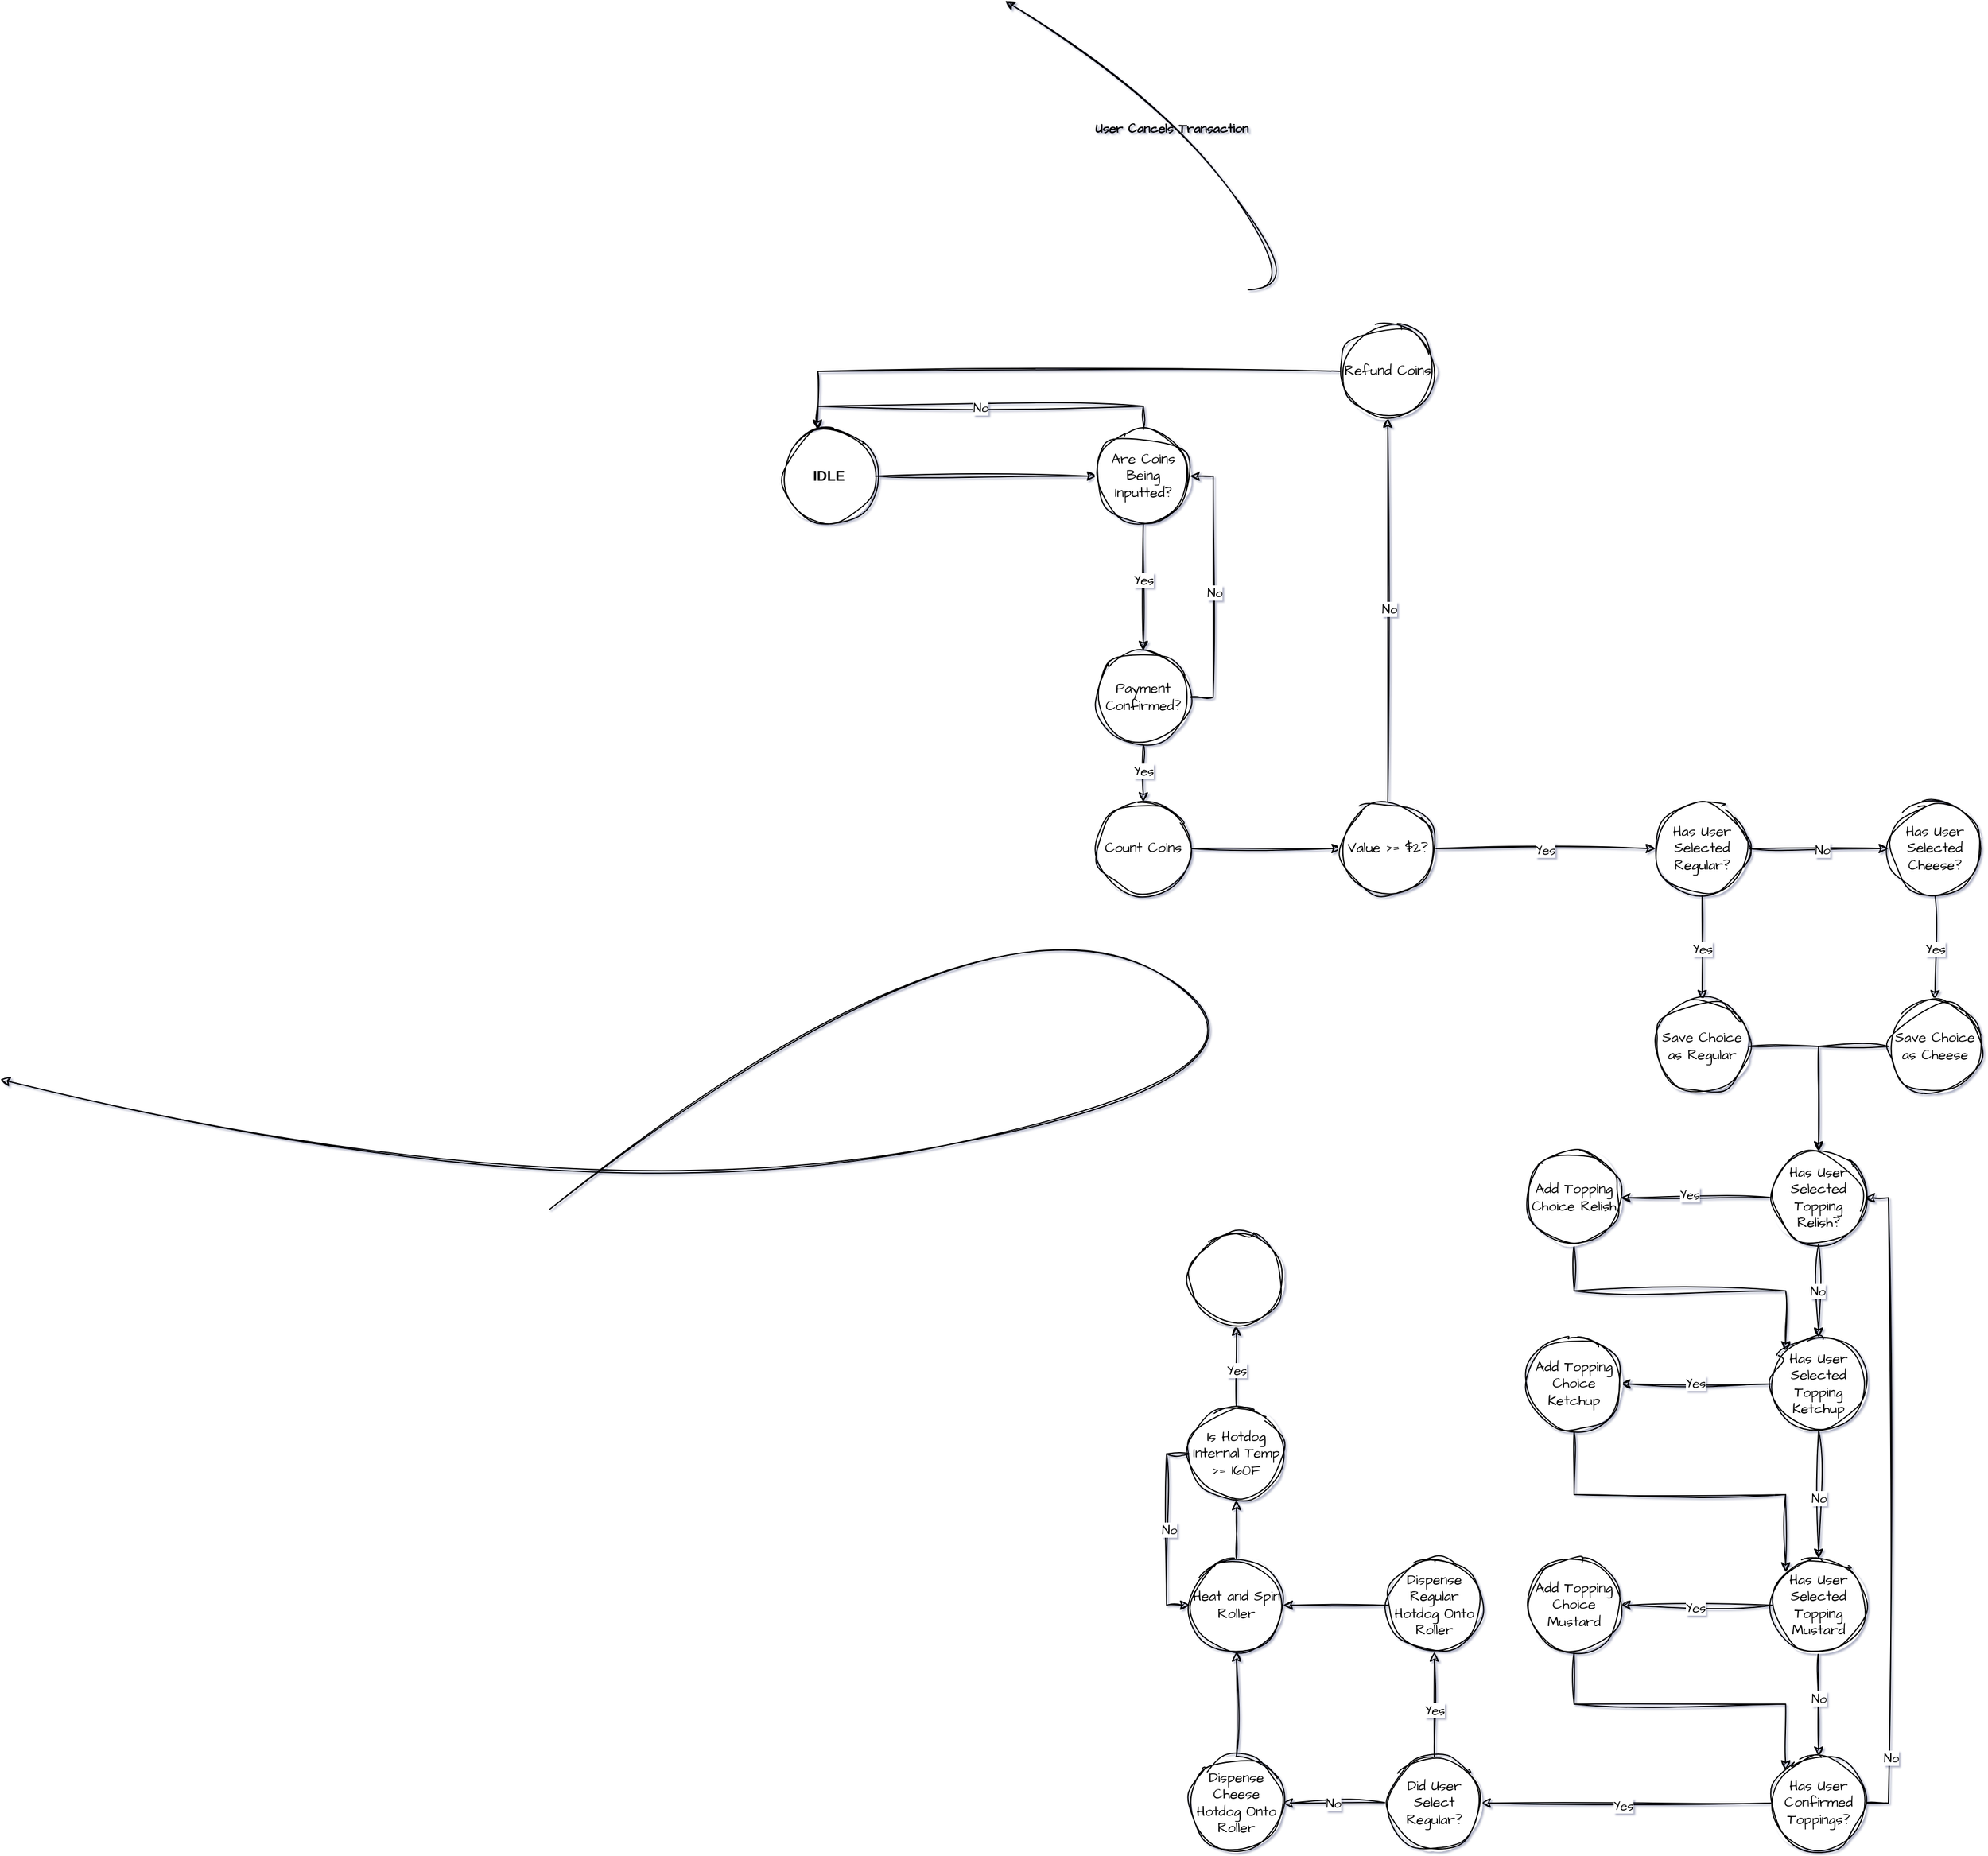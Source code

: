 <mxfile version="26.1.0">
  <diagram name="Page-1" id="U4V6xatmF68YJFIn0LP2">
    <mxGraphModel dx="844" dy="484" grid="1" gridSize="10" guides="1" tooltips="1" connect="1" arrows="1" fold="1" page="1" pageScale="1" pageWidth="1700" pageHeight="1100" background="#ffffff" math="0" shadow="1">
      <root>
        <mxCell id="0" />
        <mxCell id="1" parent="0" />
        <mxCell id="KEaNiY5kpgW1-jal7auj-26" value="" style="curved=1;endArrow=classic;html=1;rounded=0;hachureGap=4;fontFamily=Architects Daughter;fontSource=https%3A%2F%2Ffonts.googleapis.com%2Fcss%3Ffamily%3DArchitects%2BDaughter;exitX=1;exitY=0.5;exitDx=0;exitDy=0;entryX=1.017;entryY=0.647;entryDx=0;entryDy=0;entryPerimeter=0;sketch=1;curveFitting=1;jiggle=2;labelBackgroundColor=none;fontColor=default;" parent="1" source="KEaNiY5kpgW1-jal7auj-17" edge="1">
          <mxGeometry width="50" height="50" relative="1" as="geometry">
            <mxPoint x="910" y="80" as="sourcePoint" />
            <mxPoint x="701.36" y="-168.24" as="targetPoint" />
            <Array as="points">
              <mxPoint x="960" y="80" />
              <mxPoint x="830" y="-90" />
            </Array>
          </mxGeometry>
        </mxCell>
        <mxCell id="KEaNiY5kpgW1-jal7auj-27" value="&lt;b&gt;User Cancels Transaction&lt;/b&gt;" style="edgeLabel;html=1;align=center;verticalAlign=middle;resizable=0;points=[];hachureGap=4;fontFamily=Architects Daughter;fontSource=https%3A%2F%2Ffonts.googleapis.com%2Fcss%3Ffamily%3DArchitects%2BDaughter;sketch=1;curveFitting=1;jiggle=2;labelBackgroundColor=none;" parent="KEaNiY5kpgW1-jal7auj-26" vertex="1" connectable="0">
          <mxGeometry x="0.118" y="8" relative="1" as="geometry">
            <mxPoint as="offset" />
          </mxGeometry>
        </mxCell>
        <mxCell id="KEaNiY5kpgW1-jal7auj-91" value="" style="curved=1;endArrow=classic;html=1;rounded=0;hachureGap=4;fontFamily=Architects Daughter;fontSource=https%3A%2F%2Ffonts.googleapis.com%2Fcss%3Ffamily%3DArchitects%2BDaughter;exitX=1;exitY=0.5;exitDx=0;exitDy=0;entryX=1;entryY=1;entryDx=0;entryDy=0;sketch=1;curveFitting=1;jiggle=2;labelBackgroundColor=none;fontColor=default;" parent="1" source="KEaNiY5kpgW1-jal7auj-72" edge="1">
          <mxGeometry width="50" height="50" relative="1" as="geometry">
            <mxPoint x="310" y="870" as="sourcePoint" />
            <mxPoint x="-161.716" y="758.284" as="targetPoint" />
            <Array as="points">
              <mxPoint x="680" y="580" />
              <mxPoint x="980" y="750" />
              <mxPoint x="320" y="880" />
            </Array>
          </mxGeometry>
        </mxCell>
        <mxCell id="k-KUDZji_HKv26gU6EQP-1" value="&lt;b&gt;IDLE&lt;/b&gt;" style="ellipse;whiteSpace=wrap;html=1;aspect=fixed;sketch=1;curveFitting=1;jiggle=2;labelBackgroundColor=none;" vertex="1" parent="1">
          <mxGeometry x="510" y="200" width="80" height="80" as="geometry" />
        </mxCell>
        <mxCell id="k-KUDZji_HKv26gU6EQP-2" value="" style="endArrow=classic;html=1;rounded=0;sketch=1;hachureGap=4;jiggle=2;curveFitting=1;fontFamily=Architects Daughter;fontSource=https%3A%2F%2Ffonts.googleapis.com%2Fcss%3Ffamily%3DArchitects%2BDaughter;fontColor=default;exitX=1;exitY=0.5;exitDx=0;exitDy=0;entryX=0;entryY=0.5;entryDx=0;entryDy=0;labelBackgroundColor=none;" edge="1" parent="1" source="k-KUDZji_HKv26gU6EQP-1" target="k-KUDZji_HKv26gU6EQP-3">
          <mxGeometry width="50" height="50" relative="1" as="geometry">
            <mxPoint x="740" y="170" as="sourcePoint" />
            <mxPoint x="780" y="240" as="targetPoint" />
          </mxGeometry>
        </mxCell>
        <mxCell id="k-KUDZji_HKv26gU6EQP-8" style="edgeStyle=orthogonalEdgeStyle;rounded=0;sketch=1;hachureGap=4;jiggle=2;curveFitting=1;orthogonalLoop=1;jettySize=auto;html=1;exitX=0.5;exitY=1;exitDx=0;exitDy=0;entryX=0.5;entryY=0;entryDx=0;entryDy=0;fontFamily=Architects Daughter;fontSource=https%3A%2F%2Ffonts.googleapis.com%2Fcss%3Ffamily%3DArchitects%2BDaughter;" edge="1" parent="1" source="k-KUDZji_HKv26gU6EQP-3" target="k-KUDZji_HKv26gU6EQP-7">
          <mxGeometry relative="1" as="geometry" />
        </mxCell>
        <mxCell id="k-KUDZji_HKv26gU6EQP-9" value="Yes" style="edgeLabel;html=1;align=center;verticalAlign=middle;resizable=0;points=[];sketch=1;hachureGap=4;jiggle=2;curveFitting=1;fontFamily=Architects Daughter;fontSource=https%3A%2F%2Ffonts.googleapis.com%2Fcss%3Ffamily%3DArchitects%2BDaughter;" vertex="1" connectable="0" parent="k-KUDZji_HKv26gU6EQP-8">
          <mxGeometry x="-0.109" relative="1" as="geometry">
            <mxPoint as="offset" />
          </mxGeometry>
        </mxCell>
        <mxCell id="k-KUDZji_HKv26gU6EQP-3" value="Are Coins Being Inputted?" style="ellipse;whiteSpace=wrap;html=1;aspect=fixed;sketch=1;hachureGap=4;jiggle=2;curveFitting=1;fontFamily=Architects Daughter;fontSource=https%3A%2F%2Ffonts.googleapis.com%2Fcss%3Ffamily%3DArchitects%2BDaughter;labelBackgroundColor=none;" vertex="1" parent="1">
          <mxGeometry x="780" y="200" width="80" height="80" as="geometry" />
        </mxCell>
        <mxCell id="k-KUDZji_HKv26gU6EQP-4" style="edgeStyle=orthogonalEdgeStyle;rounded=0;sketch=1;hachureGap=4;jiggle=2;curveFitting=1;orthogonalLoop=1;jettySize=auto;html=1;exitX=0.5;exitY=0;exitDx=0;exitDy=0;entryX=0.375;entryY=0;entryDx=0;entryDy=0;entryPerimeter=0;fontFamily=Architects Daughter;fontSource=https%3A%2F%2Ffonts.googleapis.com%2Fcss%3Ffamily%3DArchitects%2BDaughter;fontColor=default;labelBackgroundColor=none;" edge="1" parent="1" source="k-KUDZji_HKv26gU6EQP-3" target="k-KUDZji_HKv26gU6EQP-1">
          <mxGeometry relative="1" as="geometry" />
        </mxCell>
        <mxCell id="k-KUDZji_HKv26gU6EQP-6" value="No" style="edgeLabel;html=1;align=center;verticalAlign=middle;resizable=0;points=[];sketch=1;hachureGap=4;jiggle=2;curveFitting=1;fontFamily=Architects Daughter;fontSource=https%3A%2F%2Ffonts.googleapis.com%2Fcss%3Ffamily%3DArchitects%2BDaughter;" vertex="1" connectable="0" parent="k-KUDZji_HKv26gU6EQP-4">
          <mxGeometry x="0.004" y="1" relative="1" as="geometry">
            <mxPoint as="offset" />
          </mxGeometry>
        </mxCell>
        <mxCell id="k-KUDZji_HKv26gU6EQP-11" style="edgeStyle=orthogonalEdgeStyle;rounded=0;sketch=1;hachureGap=4;jiggle=2;curveFitting=1;orthogonalLoop=1;jettySize=auto;html=1;exitX=1;exitY=0.5;exitDx=0;exitDy=0;entryX=1;entryY=0.5;entryDx=0;entryDy=0;fontFamily=Architects Daughter;fontSource=https%3A%2F%2Ffonts.googleapis.com%2Fcss%3Ffamily%3DArchitects%2BDaughter;" edge="1" parent="1" source="k-KUDZji_HKv26gU6EQP-7" target="k-KUDZji_HKv26gU6EQP-3">
          <mxGeometry relative="1" as="geometry" />
        </mxCell>
        <mxCell id="k-KUDZji_HKv26gU6EQP-12" value="No" style="edgeLabel;html=1;align=center;verticalAlign=middle;resizable=0;points=[];sketch=1;hachureGap=4;jiggle=2;curveFitting=1;fontFamily=Architects Daughter;fontSource=https%3A%2F%2Ffonts.googleapis.com%2Fcss%3Ffamily%3DArchitects%2BDaughter;" vertex="1" connectable="0" parent="k-KUDZji_HKv26gU6EQP-11">
          <mxGeometry x="-0.043" y="-1" relative="1" as="geometry">
            <mxPoint as="offset" />
          </mxGeometry>
        </mxCell>
        <mxCell id="k-KUDZji_HKv26gU6EQP-14" style="edgeStyle=orthogonalEdgeStyle;rounded=0;sketch=1;hachureGap=4;jiggle=2;curveFitting=1;orthogonalLoop=1;jettySize=auto;html=1;exitX=0.5;exitY=1;exitDx=0;exitDy=0;entryX=0.5;entryY=0;entryDx=0;entryDy=0;fontFamily=Architects Daughter;fontSource=https%3A%2F%2Ffonts.googleapis.com%2Fcss%3Ffamily%3DArchitects%2BDaughter;" edge="1" parent="1" source="k-KUDZji_HKv26gU6EQP-7" target="k-KUDZji_HKv26gU6EQP-10">
          <mxGeometry relative="1" as="geometry" />
        </mxCell>
        <mxCell id="k-KUDZji_HKv26gU6EQP-15" value="Yes" style="edgeLabel;html=1;align=center;verticalAlign=middle;resizable=0;points=[];sketch=1;hachureGap=4;jiggle=2;curveFitting=1;fontFamily=Architects Daughter;fontSource=https%3A%2F%2Ffonts.googleapis.com%2Fcss%3Ffamily%3DArchitects%2BDaughter;" vertex="1" connectable="0" parent="k-KUDZji_HKv26gU6EQP-14">
          <mxGeometry x="-0.102" y="3" relative="1" as="geometry">
            <mxPoint x="-3" as="offset" />
          </mxGeometry>
        </mxCell>
        <mxCell id="k-KUDZji_HKv26gU6EQP-7" value="Payment Confirmed?" style="ellipse;whiteSpace=wrap;html=1;aspect=fixed;sketch=1;hachureGap=4;jiggle=2;curveFitting=1;fontFamily=Architects Daughter;fontSource=https%3A%2F%2Ffonts.googleapis.com%2Fcss%3Ffamily%3DArchitects%2BDaughter;" vertex="1" parent="1">
          <mxGeometry x="780" y="390" width="80" height="80" as="geometry" />
        </mxCell>
        <mxCell id="k-KUDZji_HKv26gU6EQP-17" style="edgeStyle=orthogonalEdgeStyle;rounded=0;sketch=1;hachureGap=4;jiggle=2;curveFitting=1;orthogonalLoop=1;jettySize=auto;html=1;exitX=1;exitY=0.5;exitDx=0;exitDy=0;entryX=0;entryY=0.5;entryDx=0;entryDy=0;fontFamily=Architects Daughter;fontSource=https%3A%2F%2Ffonts.googleapis.com%2Fcss%3Ffamily%3DArchitects%2BDaughter;" edge="1" parent="1" source="k-KUDZji_HKv26gU6EQP-10" target="k-KUDZji_HKv26gU6EQP-16">
          <mxGeometry relative="1" as="geometry" />
        </mxCell>
        <mxCell id="k-KUDZji_HKv26gU6EQP-10" value="Count Coins" style="ellipse;whiteSpace=wrap;html=1;aspect=fixed;sketch=1;hachureGap=4;jiggle=2;curveFitting=1;fontFamily=Architects Daughter;fontSource=https%3A%2F%2Ffonts.googleapis.com%2Fcss%3Ffamily%3DArchitects%2BDaughter;" vertex="1" parent="1">
          <mxGeometry x="780" y="520" width="80" height="80" as="geometry" />
        </mxCell>
        <mxCell id="k-KUDZji_HKv26gU6EQP-19" style="edgeStyle=orthogonalEdgeStyle;rounded=0;sketch=1;hachureGap=4;jiggle=2;curveFitting=1;orthogonalLoop=1;jettySize=auto;html=1;exitX=0.5;exitY=0;exitDx=0;exitDy=0;entryX=0.5;entryY=1;entryDx=0;entryDy=0;fontFamily=Architects Daughter;fontSource=https%3A%2F%2Ffonts.googleapis.com%2Fcss%3Ffamily%3DArchitects%2BDaughter;" edge="1" parent="1" source="k-KUDZji_HKv26gU6EQP-16" target="k-KUDZji_HKv26gU6EQP-18">
          <mxGeometry relative="1" as="geometry" />
        </mxCell>
        <mxCell id="k-KUDZji_HKv26gU6EQP-20" value="No" style="edgeLabel;html=1;align=center;verticalAlign=middle;resizable=0;points=[];sketch=1;hachureGap=4;jiggle=2;curveFitting=1;fontFamily=Architects Daughter;fontSource=https%3A%2F%2Ffonts.googleapis.com%2Fcss%3Ffamily%3DArchitects%2BDaughter;" vertex="1" connectable="0" parent="k-KUDZji_HKv26gU6EQP-19">
          <mxGeometry x="0.006" y="-1" relative="1" as="geometry">
            <mxPoint as="offset" />
          </mxGeometry>
        </mxCell>
        <mxCell id="k-KUDZji_HKv26gU6EQP-23" style="edgeStyle=orthogonalEdgeStyle;rounded=0;sketch=1;hachureGap=4;jiggle=2;curveFitting=1;orthogonalLoop=1;jettySize=auto;html=1;exitX=1;exitY=0.5;exitDx=0;exitDy=0;entryX=0;entryY=0.5;entryDx=0;entryDy=0;fontFamily=Architects Daughter;fontSource=https%3A%2F%2Ffonts.googleapis.com%2Fcss%3Ffamily%3DArchitects%2BDaughter;" edge="1" parent="1" source="k-KUDZji_HKv26gU6EQP-16" target="k-KUDZji_HKv26gU6EQP-22">
          <mxGeometry relative="1" as="geometry" />
        </mxCell>
        <mxCell id="k-KUDZji_HKv26gU6EQP-24" value="Yes" style="edgeLabel;html=1;align=center;verticalAlign=middle;resizable=0;points=[];sketch=1;hachureGap=4;jiggle=2;curveFitting=1;fontFamily=Architects Daughter;fontSource=https%3A%2F%2Ffonts.googleapis.com%2Fcss%3Ffamily%3DArchitects%2BDaughter;" vertex="1" connectable="0" parent="k-KUDZji_HKv26gU6EQP-23">
          <mxGeometry y="-1" relative="1" as="geometry">
            <mxPoint as="offset" />
          </mxGeometry>
        </mxCell>
        <mxCell id="k-KUDZji_HKv26gU6EQP-16" value="Value &amp;gt;= $2?" style="ellipse;whiteSpace=wrap;html=1;aspect=fixed;sketch=1;hachureGap=4;jiggle=2;curveFitting=1;fontFamily=Architects Daughter;fontSource=https%3A%2F%2Ffonts.googleapis.com%2Fcss%3Ffamily%3DArchitects%2BDaughter;" vertex="1" parent="1">
          <mxGeometry x="990" y="520" width="80" height="80" as="geometry" />
        </mxCell>
        <mxCell id="k-KUDZji_HKv26gU6EQP-21" style="edgeStyle=orthogonalEdgeStyle;rounded=0;sketch=1;hachureGap=4;jiggle=2;curveFitting=1;orthogonalLoop=1;jettySize=auto;html=1;exitX=0;exitY=0.5;exitDx=0;exitDy=0;fontFamily=Architects Daughter;fontSource=https%3A%2F%2Ffonts.googleapis.com%2Fcss%3Ffamily%3DArchitects%2BDaughter;" edge="1" parent="1" source="k-KUDZji_HKv26gU6EQP-18">
          <mxGeometry relative="1" as="geometry">
            <mxPoint x="540" y="200.0" as="targetPoint" />
          </mxGeometry>
        </mxCell>
        <mxCell id="k-KUDZji_HKv26gU6EQP-18" value="Refund Coins" style="ellipse;whiteSpace=wrap;html=1;aspect=fixed;sketch=1;hachureGap=4;jiggle=2;curveFitting=1;fontFamily=Architects Daughter;fontSource=https%3A%2F%2Ffonts.googleapis.com%2Fcss%3Ffamily%3DArchitects%2BDaughter;" vertex="1" parent="1">
          <mxGeometry x="990" y="110" width="80" height="80" as="geometry" />
        </mxCell>
        <mxCell id="k-KUDZji_HKv26gU6EQP-26" style="edgeStyle=orthogonalEdgeStyle;rounded=0;sketch=1;hachureGap=4;jiggle=2;curveFitting=1;orthogonalLoop=1;jettySize=auto;html=1;exitX=1;exitY=0.5;exitDx=0;exitDy=0;entryX=0;entryY=0.5;entryDx=0;entryDy=0;fontFamily=Architects Daughter;fontSource=https%3A%2F%2Ffonts.googleapis.com%2Fcss%3Ffamily%3DArchitects%2BDaughter;" edge="1" parent="1" source="k-KUDZji_HKv26gU6EQP-22" target="k-KUDZji_HKv26gU6EQP-25">
          <mxGeometry relative="1" as="geometry" />
        </mxCell>
        <mxCell id="k-KUDZji_HKv26gU6EQP-27" value="No" style="edgeLabel;html=1;align=center;verticalAlign=middle;resizable=0;points=[];sketch=1;hachureGap=4;jiggle=2;curveFitting=1;fontFamily=Architects Daughter;fontSource=https%3A%2F%2Ffonts.googleapis.com%2Fcss%3Ffamily%3DArchitects%2BDaughter;" vertex="1" connectable="0" parent="k-KUDZji_HKv26gU6EQP-26">
          <mxGeometry x="0.053" y="-1" relative="1" as="geometry">
            <mxPoint as="offset" />
          </mxGeometry>
        </mxCell>
        <mxCell id="k-KUDZji_HKv26gU6EQP-29" style="edgeStyle=orthogonalEdgeStyle;rounded=0;sketch=1;hachureGap=4;jiggle=2;curveFitting=1;orthogonalLoop=1;jettySize=auto;html=1;exitX=0.5;exitY=1;exitDx=0;exitDy=0;fontFamily=Architects Daughter;fontSource=https%3A%2F%2Ffonts.googleapis.com%2Fcss%3Ffamily%3DArchitects%2BDaughter;" edge="1" parent="1" source="k-KUDZji_HKv26gU6EQP-22" target="k-KUDZji_HKv26gU6EQP-28">
          <mxGeometry relative="1" as="geometry" />
        </mxCell>
        <mxCell id="k-KUDZji_HKv26gU6EQP-30" value="Yes" style="edgeLabel;html=1;align=center;verticalAlign=middle;resizable=0;points=[];sketch=1;hachureGap=4;jiggle=2;curveFitting=1;fontFamily=Architects Daughter;fontSource=https%3A%2F%2Ffonts.googleapis.com%2Fcss%3Ffamily%3DArchitects%2BDaughter;" vertex="1" connectable="0" parent="k-KUDZji_HKv26gU6EQP-29">
          <mxGeometry x="0.012" relative="1" as="geometry">
            <mxPoint as="offset" />
          </mxGeometry>
        </mxCell>
        <mxCell id="k-KUDZji_HKv26gU6EQP-22" value="Has User Selected Regular?" style="ellipse;whiteSpace=wrap;html=1;aspect=fixed;sketch=1;hachureGap=4;jiggle=2;curveFitting=1;fontFamily=Architects Daughter;fontSource=https%3A%2F%2Ffonts.googleapis.com%2Fcss%3Ffamily%3DArchitects%2BDaughter;" vertex="1" parent="1">
          <mxGeometry x="1260" y="520" width="80" height="80" as="geometry" />
        </mxCell>
        <mxCell id="k-KUDZji_HKv26gU6EQP-32" style="edgeStyle=orthogonalEdgeStyle;rounded=0;sketch=1;hachureGap=4;jiggle=2;curveFitting=1;orthogonalLoop=1;jettySize=auto;html=1;exitX=0.5;exitY=1;exitDx=0;exitDy=0;entryX=0.5;entryY=0;entryDx=0;entryDy=0;fontFamily=Architects Daughter;fontSource=https%3A%2F%2Ffonts.googleapis.com%2Fcss%3Ffamily%3DArchitects%2BDaughter;" edge="1" parent="1" source="k-KUDZji_HKv26gU6EQP-25" target="k-KUDZji_HKv26gU6EQP-31">
          <mxGeometry relative="1" as="geometry" />
        </mxCell>
        <mxCell id="k-KUDZji_HKv26gU6EQP-33" value="Yes" style="edgeLabel;html=1;align=center;verticalAlign=middle;resizable=0;points=[];sketch=1;hachureGap=4;jiggle=2;curveFitting=1;fontFamily=Architects Daughter;fontSource=https%3A%2F%2Ffonts.googleapis.com%2Fcss%3Ffamily%3DArchitects%2BDaughter;" vertex="1" connectable="0" parent="k-KUDZji_HKv26gU6EQP-32">
          <mxGeometry x="0.012" relative="1" as="geometry">
            <mxPoint as="offset" />
          </mxGeometry>
        </mxCell>
        <mxCell id="k-KUDZji_HKv26gU6EQP-25" value="Has User Selected Cheese?" style="ellipse;whiteSpace=wrap;html=1;aspect=fixed;sketch=1;hachureGap=4;jiggle=2;curveFitting=1;fontFamily=Architects Daughter;fontSource=https%3A%2F%2Ffonts.googleapis.com%2Fcss%3Ffamily%3DArchitects%2BDaughter;" vertex="1" parent="1">
          <mxGeometry x="1460" y="520" width="80" height="80" as="geometry" />
        </mxCell>
        <mxCell id="k-KUDZji_HKv26gU6EQP-34" style="edgeStyle=orthogonalEdgeStyle;rounded=0;sketch=1;hachureGap=4;jiggle=2;curveFitting=1;orthogonalLoop=1;jettySize=auto;html=1;exitX=1;exitY=0.5;exitDx=0;exitDy=0;fontFamily=Architects Daughter;fontSource=https%3A%2F%2Ffonts.googleapis.com%2Fcss%3Ffamily%3DArchitects%2BDaughter;entryX=0.5;entryY=0;entryDx=0;entryDy=0;" edge="1" parent="1" source="k-KUDZji_HKv26gU6EQP-28" target="k-KUDZji_HKv26gU6EQP-36">
          <mxGeometry relative="1" as="geometry">
            <mxPoint x="1400" y="860" as="targetPoint" />
          </mxGeometry>
        </mxCell>
        <mxCell id="k-KUDZji_HKv26gU6EQP-28" value="Save Choice as Regular" style="ellipse;whiteSpace=wrap;html=1;aspect=fixed;sketch=1;hachureGap=4;jiggle=2;curveFitting=1;fontFamily=Architects Daughter;fontSource=https%3A%2F%2Ffonts.googleapis.com%2Fcss%3Ffamily%3DArchitects%2BDaughter;" vertex="1" parent="1">
          <mxGeometry x="1260" y="690" width="80" height="80" as="geometry" />
        </mxCell>
        <mxCell id="k-KUDZji_HKv26gU6EQP-35" style="edgeStyle=orthogonalEdgeStyle;rounded=0;sketch=1;hachureGap=4;jiggle=2;curveFitting=1;orthogonalLoop=1;jettySize=auto;html=1;exitX=0;exitY=0.5;exitDx=0;exitDy=0;fontFamily=Architects Daughter;fontSource=https%3A%2F%2Ffonts.googleapis.com%2Fcss%3Ffamily%3DArchitects%2BDaughter;entryX=0.5;entryY=0;entryDx=0;entryDy=0;" edge="1" parent="1" source="k-KUDZji_HKv26gU6EQP-31" target="k-KUDZji_HKv26gU6EQP-36">
          <mxGeometry relative="1" as="geometry">
            <mxPoint x="1400" y="860" as="targetPoint" />
          </mxGeometry>
        </mxCell>
        <mxCell id="k-KUDZji_HKv26gU6EQP-31" value="Save Choice as Cheese" style="ellipse;whiteSpace=wrap;html=1;aspect=fixed;sketch=1;hachureGap=4;jiggle=2;curveFitting=1;fontFamily=Architects Daughter;fontSource=https%3A%2F%2Ffonts.googleapis.com%2Fcss%3Ffamily%3DArchitects%2BDaughter;" vertex="1" parent="1">
          <mxGeometry x="1460" y="690" width="80" height="80" as="geometry" />
        </mxCell>
        <mxCell id="k-KUDZji_HKv26gU6EQP-38" style="edgeStyle=orthogonalEdgeStyle;rounded=0;sketch=1;hachureGap=4;jiggle=2;curveFitting=1;orthogonalLoop=1;jettySize=auto;html=1;exitX=0;exitY=0.5;exitDx=0;exitDy=0;entryX=1;entryY=0.5;entryDx=0;entryDy=0;fontFamily=Architects Daughter;fontSource=https%3A%2F%2Ffonts.googleapis.com%2Fcss%3Ffamily%3DArchitects%2BDaughter;" edge="1" parent="1" source="k-KUDZji_HKv26gU6EQP-36" target="k-KUDZji_HKv26gU6EQP-37">
          <mxGeometry relative="1" as="geometry" />
        </mxCell>
        <mxCell id="k-KUDZji_HKv26gU6EQP-39" value="Yes" style="edgeLabel;html=1;align=center;verticalAlign=middle;resizable=0;points=[];sketch=1;hachureGap=4;jiggle=2;curveFitting=1;fontFamily=Architects Daughter;fontSource=https%3A%2F%2Ffonts.googleapis.com%2Fcss%3Ffamily%3DArchitects%2BDaughter;" vertex="1" connectable="0" parent="k-KUDZji_HKv26gU6EQP-38">
          <mxGeometry x="0.093" y="-3" relative="1" as="geometry">
            <mxPoint as="offset" />
          </mxGeometry>
        </mxCell>
        <mxCell id="k-KUDZji_HKv26gU6EQP-41" style="edgeStyle=orthogonalEdgeStyle;rounded=0;sketch=1;hachureGap=4;jiggle=2;curveFitting=1;orthogonalLoop=1;jettySize=auto;html=1;exitX=0.5;exitY=1;exitDx=0;exitDy=0;entryX=0.5;entryY=0;entryDx=0;entryDy=0;fontFamily=Architects Daughter;fontSource=https%3A%2F%2Ffonts.googleapis.com%2Fcss%3Ffamily%3DArchitects%2BDaughter;" edge="1" parent="1" source="k-KUDZji_HKv26gU6EQP-36" target="k-KUDZji_HKv26gU6EQP-40">
          <mxGeometry relative="1" as="geometry" />
        </mxCell>
        <mxCell id="k-KUDZji_HKv26gU6EQP-42" value="No" style="edgeLabel;html=1;align=center;verticalAlign=middle;resizable=0;points=[];sketch=1;hachureGap=4;jiggle=2;curveFitting=1;fontFamily=Architects Daughter;fontSource=https%3A%2F%2Ffonts.googleapis.com%2Fcss%3Ffamily%3DArchitects%2BDaughter;" vertex="1" connectable="0" parent="k-KUDZji_HKv26gU6EQP-41">
          <mxGeometry x="-0.016" y="-1" relative="1" as="geometry">
            <mxPoint as="offset" />
          </mxGeometry>
        </mxCell>
        <mxCell id="k-KUDZji_HKv26gU6EQP-36" value="Has User Selected Topping Relish?" style="ellipse;whiteSpace=wrap;html=1;aspect=fixed;sketch=1;hachureGap=4;jiggle=2;curveFitting=1;fontFamily=Architects Daughter;fontSource=https%3A%2F%2Ffonts.googleapis.com%2Fcss%3Ffamily%3DArchitects%2BDaughter;" vertex="1" parent="1">
          <mxGeometry x="1360" y="820" width="80" height="80" as="geometry" />
        </mxCell>
        <mxCell id="k-KUDZji_HKv26gU6EQP-43" style="edgeStyle=orthogonalEdgeStyle;rounded=0;sketch=1;hachureGap=4;jiggle=2;curveFitting=1;orthogonalLoop=1;jettySize=auto;html=1;exitX=0.5;exitY=1;exitDx=0;exitDy=0;entryX=0;entryY=0;entryDx=0;entryDy=0;fontFamily=Architects Daughter;fontSource=https%3A%2F%2Ffonts.googleapis.com%2Fcss%3Ffamily%3DArchitects%2BDaughter;" edge="1" parent="1" source="k-KUDZji_HKv26gU6EQP-37" target="k-KUDZji_HKv26gU6EQP-40">
          <mxGeometry relative="1" as="geometry" />
        </mxCell>
        <mxCell id="k-KUDZji_HKv26gU6EQP-37" value="Add Topping Choice Relish" style="ellipse;whiteSpace=wrap;html=1;aspect=fixed;sketch=1;hachureGap=4;jiggle=2;curveFitting=1;fontFamily=Architects Daughter;fontSource=https%3A%2F%2Ffonts.googleapis.com%2Fcss%3Ffamily%3DArchitects%2BDaughter;" vertex="1" parent="1">
          <mxGeometry x="1150" y="820" width="80" height="80" as="geometry" />
        </mxCell>
        <mxCell id="k-KUDZji_HKv26gU6EQP-45" style="edgeStyle=orthogonalEdgeStyle;rounded=0;sketch=1;hachureGap=4;jiggle=2;curveFitting=1;orthogonalLoop=1;jettySize=auto;html=1;exitX=0.5;exitY=1;exitDx=0;exitDy=0;fontFamily=Architects Daughter;fontSource=https%3A%2F%2Ffonts.googleapis.com%2Fcss%3Ffamily%3DArchitects%2BDaughter;" edge="1" parent="1" source="k-KUDZji_HKv26gU6EQP-40" target="k-KUDZji_HKv26gU6EQP-44">
          <mxGeometry relative="1" as="geometry" />
        </mxCell>
        <mxCell id="k-KUDZji_HKv26gU6EQP-46" value="No" style="edgeLabel;html=1;align=center;verticalAlign=middle;resizable=0;points=[];sketch=1;hachureGap=4;jiggle=2;curveFitting=1;fontFamily=Architects Daughter;fontSource=https%3A%2F%2Ffonts.googleapis.com%2Fcss%3Ffamily%3DArchitects%2BDaughter;" vertex="1" connectable="0" parent="k-KUDZji_HKv26gU6EQP-45">
          <mxGeometry x="0.058" relative="1" as="geometry">
            <mxPoint as="offset" />
          </mxGeometry>
        </mxCell>
        <mxCell id="k-KUDZji_HKv26gU6EQP-48" style="edgeStyle=orthogonalEdgeStyle;rounded=0;sketch=1;hachureGap=4;jiggle=2;curveFitting=1;orthogonalLoop=1;jettySize=auto;html=1;exitX=0;exitY=0.5;exitDx=0;exitDy=0;entryX=1;entryY=0.5;entryDx=0;entryDy=0;fontFamily=Architects Daughter;fontSource=https%3A%2F%2Ffonts.googleapis.com%2Fcss%3Ffamily%3DArchitects%2BDaughter;" edge="1" parent="1" source="k-KUDZji_HKv26gU6EQP-40" target="k-KUDZji_HKv26gU6EQP-47">
          <mxGeometry relative="1" as="geometry" />
        </mxCell>
        <mxCell id="k-KUDZji_HKv26gU6EQP-49" value="Yes" style="edgeLabel;html=1;align=center;verticalAlign=middle;resizable=0;points=[];sketch=1;hachureGap=4;jiggle=2;curveFitting=1;fontFamily=Architects Daughter;fontSource=https%3A%2F%2Ffonts.googleapis.com%2Fcss%3Ffamily%3DArchitects%2BDaughter;" vertex="1" connectable="0" parent="k-KUDZji_HKv26gU6EQP-48">
          <mxGeometry x="0.013" y="-1" relative="1" as="geometry">
            <mxPoint as="offset" />
          </mxGeometry>
        </mxCell>
        <mxCell id="k-KUDZji_HKv26gU6EQP-40" value="Has User Selected Topping Ketchup" style="ellipse;whiteSpace=wrap;html=1;aspect=fixed;sketch=1;hachureGap=4;jiggle=2;curveFitting=1;fontFamily=Architects Daughter;fontSource=https%3A%2F%2Ffonts.googleapis.com%2Fcss%3Ffamily%3DArchitects%2BDaughter;" vertex="1" parent="1">
          <mxGeometry x="1360" y="980" width="80" height="80" as="geometry" />
        </mxCell>
        <mxCell id="k-KUDZji_HKv26gU6EQP-52" style="edgeStyle=orthogonalEdgeStyle;rounded=0;sketch=1;hachureGap=4;jiggle=2;curveFitting=1;orthogonalLoop=1;jettySize=auto;html=1;exitX=0;exitY=0.5;exitDx=0;exitDy=0;entryX=1;entryY=0.5;entryDx=0;entryDy=0;fontFamily=Architects Daughter;fontSource=https%3A%2F%2Ffonts.googleapis.com%2Fcss%3Ffamily%3DArchitects%2BDaughter;" edge="1" parent="1" source="k-KUDZji_HKv26gU6EQP-44" target="k-KUDZji_HKv26gU6EQP-51">
          <mxGeometry relative="1" as="geometry" />
        </mxCell>
        <mxCell id="k-KUDZji_HKv26gU6EQP-53" value="Yes" style="edgeLabel;html=1;align=center;verticalAlign=middle;resizable=0;points=[];sketch=1;hachureGap=4;jiggle=2;curveFitting=1;fontFamily=Architects Daughter;fontSource=https%3A%2F%2Ffonts.googleapis.com%2Fcss%3Ffamily%3DArchitects%2BDaughter;" vertex="1" connectable="0" parent="k-KUDZji_HKv26gU6EQP-52">
          <mxGeometry x="0.013" y="2" relative="1" as="geometry">
            <mxPoint as="offset" />
          </mxGeometry>
        </mxCell>
        <mxCell id="k-KUDZji_HKv26gU6EQP-55" style="edgeStyle=orthogonalEdgeStyle;rounded=0;sketch=1;hachureGap=4;jiggle=2;curveFitting=1;orthogonalLoop=1;jettySize=auto;html=1;exitX=0.5;exitY=1;exitDx=0;exitDy=0;entryX=0.5;entryY=0;entryDx=0;entryDy=0;fontFamily=Architects Daughter;fontSource=https%3A%2F%2Ffonts.googleapis.com%2Fcss%3Ffamily%3DArchitects%2BDaughter;" edge="1" parent="1" source="k-KUDZji_HKv26gU6EQP-44" target="k-KUDZji_HKv26gU6EQP-54">
          <mxGeometry relative="1" as="geometry" />
        </mxCell>
        <mxCell id="k-KUDZji_HKv26gU6EQP-56" value="No" style="edgeLabel;html=1;align=center;verticalAlign=middle;resizable=0;points=[];sketch=1;hachureGap=4;jiggle=2;curveFitting=1;fontFamily=Architects Daughter;fontSource=https%3A%2F%2Ffonts.googleapis.com%2Fcss%3Ffamily%3DArchitects%2BDaughter;" vertex="1" connectable="0" parent="k-KUDZji_HKv26gU6EQP-55">
          <mxGeometry x="0.107" relative="1" as="geometry">
            <mxPoint y="-10" as="offset" />
          </mxGeometry>
        </mxCell>
        <mxCell id="k-KUDZji_HKv26gU6EQP-44" value="Has User Selected Topping Mustard" style="ellipse;whiteSpace=wrap;html=1;aspect=fixed;sketch=1;hachureGap=4;jiggle=2;curveFitting=1;fontFamily=Architects Daughter;fontSource=https%3A%2F%2Ffonts.googleapis.com%2Fcss%3Ffamily%3DArchitects%2BDaughter;" vertex="1" parent="1">
          <mxGeometry x="1360" y="1170" width="80" height="80" as="geometry" />
        </mxCell>
        <mxCell id="k-KUDZji_HKv26gU6EQP-50" style="edgeStyle=orthogonalEdgeStyle;rounded=0;sketch=1;hachureGap=4;jiggle=2;curveFitting=1;orthogonalLoop=1;jettySize=auto;html=1;exitX=0.5;exitY=1;exitDx=0;exitDy=0;entryX=0;entryY=0;entryDx=0;entryDy=0;fontFamily=Architects Daughter;fontSource=https%3A%2F%2Ffonts.googleapis.com%2Fcss%3Ffamily%3DArchitects%2BDaughter;" edge="1" parent="1" source="k-KUDZji_HKv26gU6EQP-47" target="k-KUDZji_HKv26gU6EQP-44">
          <mxGeometry relative="1" as="geometry" />
        </mxCell>
        <mxCell id="k-KUDZji_HKv26gU6EQP-47" value="Add Topping Choice Ketchup" style="ellipse;whiteSpace=wrap;html=1;aspect=fixed;sketch=1;hachureGap=4;jiggle=2;curveFitting=1;fontFamily=Architects Daughter;fontSource=https%3A%2F%2Ffonts.googleapis.com%2Fcss%3Ffamily%3DArchitects%2BDaughter;" vertex="1" parent="1">
          <mxGeometry x="1150" y="980" width="80" height="80" as="geometry" />
        </mxCell>
        <mxCell id="k-KUDZji_HKv26gU6EQP-57" style="edgeStyle=orthogonalEdgeStyle;rounded=0;sketch=1;hachureGap=4;jiggle=2;curveFitting=1;orthogonalLoop=1;jettySize=auto;html=1;exitX=0.5;exitY=1;exitDx=0;exitDy=0;entryX=0;entryY=0;entryDx=0;entryDy=0;fontFamily=Architects Daughter;fontSource=https%3A%2F%2Ffonts.googleapis.com%2Fcss%3Ffamily%3DArchitects%2BDaughter;" edge="1" parent="1" source="k-KUDZji_HKv26gU6EQP-51" target="k-KUDZji_HKv26gU6EQP-54">
          <mxGeometry relative="1" as="geometry" />
        </mxCell>
        <mxCell id="k-KUDZji_HKv26gU6EQP-51" value="Add Topping Choice Mustard" style="ellipse;whiteSpace=wrap;html=1;aspect=fixed;sketch=1;hachureGap=4;jiggle=2;curveFitting=1;fontFamily=Architects Daughter;fontSource=https%3A%2F%2Ffonts.googleapis.com%2Fcss%3Ffamily%3DArchitects%2BDaughter;" vertex="1" parent="1">
          <mxGeometry x="1150" y="1170" width="80" height="80" as="geometry" />
        </mxCell>
        <mxCell id="k-KUDZji_HKv26gU6EQP-58" style="edgeStyle=orthogonalEdgeStyle;rounded=0;sketch=1;hachureGap=4;jiggle=2;curveFitting=1;orthogonalLoop=1;jettySize=auto;html=1;exitX=1;exitY=0.5;exitDx=0;exitDy=0;entryX=1;entryY=0.5;entryDx=0;entryDy=0;fontFamily=Architects Daughter;fontSource=https%3A%2F%2Ffonts.googleapis.com%2Fcss%3Ffamily%3DArchitects%2BDaughter;" edge="1" parent="1" source="k-KUDZji_HKv26gU6EQP-54" target="k-KUDZji_HKv26gU6EQP-36">
          <mxGeometry relative="1" as="geometry" />
        </mxCell>
        <mxCell id="k-KUDZji_HKv26gU6EQP-59" value="No" style="edgeLabel;html=1;align=center;verticalAlign=middle;resizable=0;points=[];sketch=1;hachureGap=4;jiggle=2;curveFitting=1;fontFamily=Architects Daughter;fontSource=https%3A%2F%2Ffonts.googleapis.com%2Fcss%3Ffamily%3DArchitects%2BDaughter;" vertex="1" connectable="0" parent="k-KUDZji_HKv26gU6EQP-58">
          <mxGeometry x="-0.788" y="-2" relative="1" as="geometry">
            <mxPoint as="offset" />
          </mxGeometry>
        </mxCell>
        <mxCell id="k-KUDZji_HKv26gU6EQP-62" style="edgeStyle=orthogonalEdgeStyle;rounded=0;sketch=1;hachureGap=4;jiggle=2;curveFitting=1;orthogonalLoop=1;jettySize=auto;html=1;exitX=0;exitY=0.5;exitDx=0;exitDy=0;entryX=1;entryY=0.5;entryDx=0;entryDy=0;fontFamily=Architects Daughter;fontSource=https%3A%2F%2Ffonts.googleapis.com%2Fcss%3Ffamily%3DArchitects%2BDaughter;" edge="1" parent="1" source="k-KUDZji_HKv26gU6EQP-54" target="k-KUDZji_HKv26gU6EQP-61">
          <mxGeometry relative="1" as="geometry" />
        </mxCell>
        <mxCell id="k-KUDZji_HKv26gU6EQP-63" value="Yes" style="edgeLabel;html=1;align=center;verticalAlign=middle;resizable=0;points=[];sketch=1;hachureGap=4;jiggle=2;curveFitting=1;fontFamily=Architects Daughter;fontSource=https%3A%2F%2Ffonts.googleapis.com%2Fcss%3Ffamily%3DArchitects%2BDaughter;" vertex="1" connectable="0" parent="k-KUDZji_HKv26gU6EQP-62">
          <mxGeometry x="0.025" y="2" relative="1" as="geometry">
            <mxPoint as="offset" />
          </mxGeometry>
        </mxCell>
        <mxCell id="k-KUDZji_HKv26gU6EQP-54" value="Has User Confirmed Toppings?" style="ellipse;whiteSpace=wrap;html=1;aspect=fixed;sketch=1;hachureGap=4;jiggle=2;curveFitting=1;fontFamily=Architects Daughter;fontSource=https%3A%2F%2Ffonts.googleapis.com%2Fcss%3Ffamily%3DArchitects%2BDaughter;" vertex="1" parent="1">
          <mxGeometry x="1360" y="1340" width="80" height="80" as="geometry" />
        </mxCell>
        <mxCell id="k-KUDZji_HKv26gU6EQP-65" style="edgeStyle=orthogonalEdgeStyle;rounded=0;sketch=1;hachureGap=4;jiggle=2;curveFitting=1;orthogonalLoop=1;jettySize=auto;html=1;exitX=0.5;exitY=0;exitDx=0;exitDy=0;entryX=0.5;entryY=1;entryDx=0;entryDy=0;fontFamily=Architects Daughter;fontSource=https%3A%2F%2Ffonts.googleapis.com%2Fcss%3Ffamily%3DArchitects%2BDaughter;" edge="1" parent="1" source="k-KUDZji_HKv26gU6EQP-61" target="k-KUDZji_HKv26gU6EQP-64">
          <mxGeometry relative="1" as="geometry" />
        </mxCell>
        <mxCell id="k-KUDZji_HKv26gU6EQP-66" value="Yes" style="edgeLabel;html=1;align=center;verticalAlign=middle;resizable=0;points=[];sketch=1;hachureGap=4;jiggle=2;curveFitting=1;fontFamily=Architects Daughter;fontSource=https%3A%2F%2Ffonts.googleapis.com%2Fcss%3Ffamily%3DArchitects%2BDaughter;" vertex="1" connectable="0" parent="k-KUDZji_HKv26gU6EQP-65">
          <mxGeometry x="0.145" y="-4" relative="1" as="geometry">
            <mxPoint x="-4" y="11" as="offset" />
          </mxGeometry>
        </mxCell>
        <mxCell id="k-KUDZji_HKv26gU6EQP-68" style="edgeStyle=orthogonalEdgeStyle;rounded=0;sketch=1;hachureGap=4;jiggle=2;curveFitting=1;orthogonalLoop=1;jettySize=auto;html=1;exitX=0;exitY=0.5;exitDx=0;exitDy=0;entryX=1;entryY=0.5;entryDx=0;entryDy=0;fontFamily=Architects Daughter;fontSource=https%3A%2F%2Ffonts.googleapis.com%2Fcss%3Ffamily%3DArchitects%2BDaughter;" edge="1" parent="1" source="k-KUDZji_HKv26gU6EQP-61" target="k-KUDZji_HKv26gU6EQP-67">
          <mxGeometry relative="1" as="geometry" />
        </mxCell>
        <mxCell id="k-KUDZji_HKv26gU6EQP-69" value="No" style="edgeLabel;html=1;align=center;verticalAlign=middle;resizable=0;points=[];sketch=1;hachureGap=4;jiggle=2;curveFitting=1;fontFamily=Architects Daughter;fontSource=https%3A%2F%2Ffonts.googleapis.com%2Fcss%3Ffamily%3DArchitects%2BDaughter;" vertex="1" connectable="0" parent="k-KUDZji_HKv26gU6EQP-68">
          <mxGeometry x="0.052" relative="1" as="geometry">
            <mxPoint as="offset" />
          </mxGeometry>
        </mxCell>
        <mxCell id="k-KUDZji_HKv26gU6EQP-61" value="Did User Select Regular?" style="ellipse;whiteSpace=wrap;html=1;aspect=fixed;sketch=1;hachureGap=4;jiggle=2;curveFitting=1;fontFamily=Architects Daughter;fontSource=https%3A%2F%2Ffonts.googleapis.com%2Fcss%3Ffamily%3DArchitects%2BDaughter;" vertex="1" parent="1">
          <mxGeometry x="1030" y="1340" width="80" height="80" as="geometry" />
        </mxCell>
        <mxCell id="k-KUDZji_HKv26gU6EQP-72" style="edgeStyle=orthogonalEdgeStyle;rounded=0;sketch=1;hachureGap=4;jiggle=2;curveFitting=1;orthogonalLoop=1;jettySize=auto;html=1;exitX=0;exitY=0.5;exitDx=0;exitDy=0;entryX=1;entryY=0.5;entryDx=0;entryDy=0;fontFamily=Architects Daughter;fontSource=https%3A%2F%2Ffonts.googleapis.com%2Fcss%3Ffamily%3DArchitects%2BDaughter;" edge="1" parent="1" source="k-KUDZji_HKv26gU6EQP-64" target="k-KUDZji_HKv26gU6EQP-71">
          <mxGeometry relative="1" as="geometry" />
        </mxCell>
        <mxCell id="k-KUDZji_HKv26gU6EQP-64" value="Dispense Regular Hotdog Onto Roller" style="ellipse;whiteSpace=wrap;html=1;aspect=fixed;sketch=1;hachureGap=4;jiggle=2;curveFitting=1;fontFamily=Architects Daughter;fontSource=https%3A%2F%2Ffonts.googleapis.com%2Fcss%3Ffamily%3DArchitects%2BDaughter;" vertex="1" parent="1">
          <mxGeometry x="1030" y="1170" width="80" height="80" as="geometry" />
        </mxCell>
        <mxCell id="k-KUDZji_HKv26gU6EQP-73" style="edgeStyle=orthogonalEdgeStyle;rounded=0;sketch=1;hachureGap=4;jiggle=2;curveFitting=1;orthogonalLoop=1;jettySize=auto;html=1;exitX=0.5;exitY=0;exitDx=0;exitDy=0;entryX=0.5;entryY=1;entryDx=0;entryDy=0;fontFamily=Architects Daughter;fontSource=https%3A%2F%2Ffonts.googleapis.com%2Fcss%3Ffamily%3DArchitects%2BDaughter;" edge="1" parent="1" source="k-KUDZji_HKv26gU6EQP-67" target="k-KUDZji_HKv26gU6EQP-71">
          <mxGeometry relative="1" as="geometry" />
        </mxCell>
        <mxCell id="k-KUDZji_HKv26gU6EQP-67" value="Dispense Cheese Hotdog Onto Roller" style="ellipse;whiteSpace=wrap;html=1;aspect=fixed;sketch=1;hachureGap=4;jiggle=2;curveFitting=1;fontFamily=Architects Daughter;fontSource=https%3A%2F%2Ffonts.googleapis.com%2Fcss%3Ffamily%3DArchitects%2BDaughter;" vertex="1" parent="1">
          <mxGeometry x="860" y="1340" width="80" height="80" as="geometry" />
        </mxCell>
        <mxCell id="k-KUDZji_HKv26gU6EQP-75" style="edgeStyle=orthogonalEdgeStyle;rounded=0;sketch=1;hachureGap=4;jiggle=2;curveFitting=1;orthogonalLoop=1;jettySize=auto;html=1;exitX=0.5;exitY=0;exitDx=0;exitDy=0;entryX=0.5;entryY=1;entryDx=0;entryDy=0;fontFamily=Architects Daughter;fontSource=https%3A%2F%2Ffonts.googleapis.com%2Fcss%3Ffamily%3DArchitects%2BDaughter;" edge="1" parent="1" source="k-KUDZji_HKv26gU6EQP-71" target="k-KUDZji_HKv26gU6EQP-74">
          <mxGeometry relative="1" as="geometry" />
        </mxCell>
        <mxCell id="k-KUDZji_HKv26gU6EQP-71" value="Heat and Spin Roller" style="ellipse;whiteSpace=wrap;html=1;aspect=fixed;sketch=1;hachureGap=4;jiggle=2;curveFitting=1;fontFamily=Architects Daughter;fontSource=https%3A%2F%2Ffonts.googleapis.com%2Fcss%3Ffamily%3DArchitects%2BDaughter;" vertex="1" parent="1">
          <mxGeometry x="860" y="1170" width="80" height="80" as="geometry" />
        </mxCell>
        <mxCell id="k-KUDZji_HKv26gU6EQP-76" style="edgeStyle=orthogonalEdgeStyle;rounded=0;sketch=1;hachureGap=4;jiggle=2;curveFitting=1;orthogonalLoop=1;jettySize=auto;html=1;exitX=0;exitY=0.5;exitDx=0;exitDy=0;entryX=0;entryY=0.5;entryDx=0;entryDy=0;fontFamily=Architects Daughter;fontSource=https%3A%2F%2Ffonts.googleapis.com%2Fcss%3Ffamily%3DArchitects%2BDaughter;" edge="1" parent="1" source="k-KUDZji_HKv26gU6EQP-74" target="k-KUDZji_HKv26gU6EQP-71">
          <mxGeometry relative="1" as="geometry" />
        </mxCell>
        <mxCell id="k-KUDZji_HKv26gU6EQP-77" value="No" style="edgeLabel;html=1;align=center;verticalAlign=middle;resizable=0;points=[];sketch=1;hachureGap=4;jiggle=2;curveFitting=1;fontFamily=Architects Daughter;fontSource=https%3A%2F%2Ffonts.googleapis.com%2Fcss%3Ffamily%3DArchitects%2BDaughter;" vertex="1" connectable="0" parent="k-KUDZji_HKv26gU6EQP-76">
          <mxGeometry x="-0.006" y="2" relative="1" as="geometry">
            <mxPoint as="offset" />
          </mxGeometry>
        </mxCell>
        <mxCell id="k-KUDZji_HKv26gU6EQP-79" style="edgeStyle=orthogonalEdgeStyle;rounded=0;sketch=1;hachureGap=4;jiggle=2;curveFitting=1;orthogonalLoop=1;jettySize=auto;html=1;exitX=0.5;exitY=0;exitDx=0;exitDy=0;entryX=0.5;entryY=1;entryDx=0;entryDy=0;fontFamily=Architects Daughter;fontSource=https%3A%2F%2Ffonts.googleapis.com%2Fcss%3Ffamily%3DArchitects%2BDaughter;" edge="1" parent="1" source="k-KUDZji_HKv26gU6EQP-74" target="k-KUDZji_HKv26gU6EQP-78">
          <mxGeometry relative="1" as="geometry" />
        </mxCell>
        <mxCell id="k-KUDZji_HKv26gU6EQP-80" value="Yes" style="edgeLabel;html=1;align=center;verticalAlign=middle;resizable=0;points=[];sketch=1;hachureGap=4;jiggle=2;curveFitting=1;fontFamily=Architects Daughter;fontSource=https%3A%2F%2Ffonts.googleapis.com%2Fcss%3Ffamily%3DArchitects%2BDaughter;" vertex="1" connectable="0" parent="k-KUDZji_HKv26gU6EQP-79">
          <mxGeometry x="-0.069" relative="1" as="geometry">
            <mxPoint as="offset" />
          </mxGeometry>
        </mxCell>
        <mxCell id="k-KUDZji_HKv26gU6EQP-74" value="Is Hotdog Internal Temp &amp;gt;= 160F" style="ellipse;whiteSpace=wrap;html=1;aspect=fixed;sketch=1;hachureGap=4;jiggle=2;curveFitting=1;fontFamily=Architects Daughter;fontSource=https%3A%2F%2Ffonts.googleapis.com%2Fcss%3Ffamily%3DArchitects%2BDaughter;" vertex="1" parent="1">
          <mxGeometry x="860" y="1040" width="80" height="80" as="geometry" />
        </mxCell>
        <mxCell id="k-KUDZji_HKv26gU6EQP-78" value="" style="ellipse;whiteSpace=wrap;html=1;aspect=fixed;sketch=1;hachureGap=4;jiggle=2;curveFitting=1;fontFamily=Architects Daughter;fontSource=https%3A%2F%2Ffonts.googleapis.com%2Fcss%3Ffamily%3DArchitects%2BDaughter;" vertex="1" parent="1">
          <mxGeometry x="860" y="890" width="80" height="80" as="geometry" />
        </mxCell>
      </root>
    </mxGraphModel>
  </diagram>
</mxfile>
